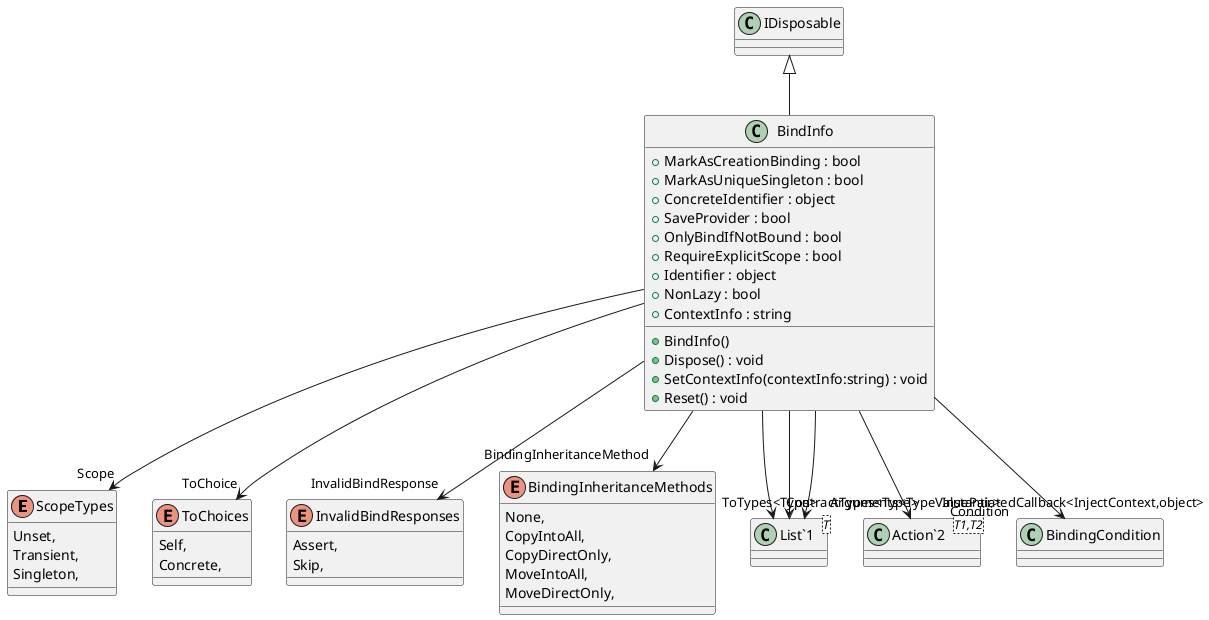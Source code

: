 @startuml
enum ScopeTypes {
    Unset,
    Transient,
    Singleton,
}
enum ToChoices {
    Self,
    Concrete,
}
enum InvalidBindResponses {
    Assert,
    Skip,
}
enum BindingInheritanceMethods {
    None,
    CopyIntoAll,
    CopyDirectOnly,
    MoveIntoAll,
    MoveDirectOnly,
}
class BindInfo {
    + MarkAsCreationBinding : bool
    + MarkAsUniqueSingleton : bool
    + ConcreteIdentifier : object
    + SaveProvider : bool
    + OnlyBindIfNotBound : bool
    + RequireExplicitScope : bool
    + Identifier : object
    + NonLazy : bool
    + ContextInfo : string
    + BindInfo()
    + Dispose() : void
    + SetContextInfo(contextInfo:string) : void
    + Reset() : void
}
class "List`1"<T> {
}
class "Action`2"<T1,T2> {
}
IDisposable <|-- BindInfo
BindInfo --> "ContractTypes<Type>" "List`1"
BindInfo --> "BindingInheritanceMethod" BindingInheritanceMethods
BindInfo --> "InvalidBindResponse" InvalidBindResponses
BindInfo --> "Condition" BindingCondition
BindInfo --> "ToChoice" ToChoices
BindInfo --> "ToTypes<Type>" "List`1"
BindInfo --> "Scope" ScopeTypes
BindInfo --> "Arguments<TypeValuePair>" "List`1"
BindInfo --> "InstantiatedCallback<InjectContext,object>" "Action`2"
@enduml
